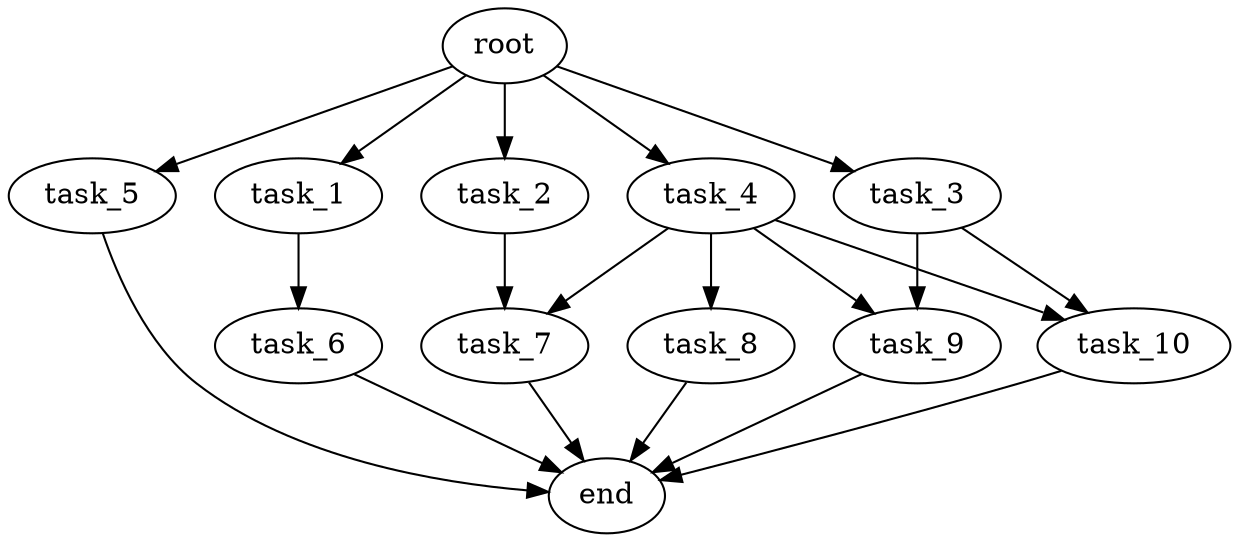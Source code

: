 digraph G {
  root [size="0.000000e+00"];
  task_1 [size="5.043051e+10"];
  task_2 [size="7.644277e+10"];
  task_3 [size="2.797927e+10"];
  task_4 [size="9.890918e+10"];
  task_5 [size="6.804306e+10"];
  task_6 [size="1.188991e+10"];
  task_7 [size="9.750853e+10"];
  task_8 [size="3.939643e+10"];
  task_9 [size="7.949177e+10"];
  task_10 [size="3.391514e+10"];
  end [size="0.000000e+00"];

  root -> task_1 [size="1.000000e-12"];
  root -> task_2 [size="1.000000e-12"];
  root -> task_3 [size="1.000000e-12"];
  root -> task_4 [size="1.000000e-12"];
  root -> task_5 [size="1.000000e-12"];
  task_1 -> task_6 [size="1.188991e+08"];
  task_2 -> task_7 [size="4.875427e+08"];
  task_3 -> task_9 [size="3.974589e+08"];
  task_3 -> task_10 [size="1.695757e+08"];
  task_4 -> task_7 [size="4.875427e+08"];
  task_4 -> task_8 [size="3.939643e+08"];
  task_4 -> task_9 [size="3.974589e+08"];
  task_4 -> task_10 [size="1.695757e+08"];
  task_5 -> end [size="1.000000e-12"];
  task_6 -> end [size="1.000000e-12"];
  task_7 -> end [size="1.000000e-12"];
  task_8 -> end [size="1.000000e-12"];
  task_9 -> end [size="1.000000e-12"];
  task_10 -> end [size="1.000000e-12"];
}
